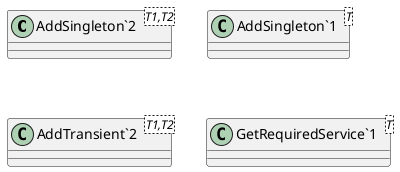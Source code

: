 @startuml
class "AddSingleton`2"<T1,T2> {
}
class "AddSingleton`1"<T> {
}
class "AddTransient`2"<T1,T2> {
}
class "GetRequiredService`1"<T> {
}
@enduml
